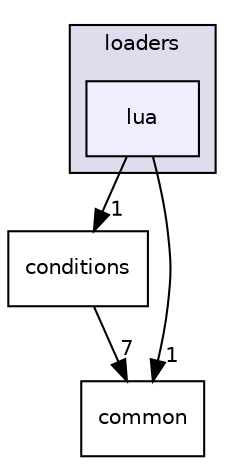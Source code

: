 digraph "/home/mgerhardy/dev/simpleai/src/ai/tree/loaders/lua" {
  compound=true
  node [ fontsize="10", fontname="Helvetica"];
  edge [ labelfontsize="10", labelfontname="Helvetica"];
  subgraph clusterdir_04280633bbaa39fbe350c8eb2fc19a56 {
    graph [ bgcolor="#ddddee", pencolor="black", label="loaders" fontname="Helvetica", fontsize="10", URL="dir_04280633bbaa39fbe350c8eb2fc19a56.html"]
  dir_fb532bd5e497eb869f41cf121f2f4ade [shape=box, label="lua", style="filled", fillcolor="#eeeeff", pencolor="black", URL="dir_fb532bd5e497eb869f41cf121f2f4ade.html"];
  }
  dir_26279f5c56f5918cb81f4f13d1df92ff [shape=box label="conditions" URL="dir_26279f5c56f5918cb81f4f13d1df92ff.html"];
  dir_4c8624fe756ae3c7de80e838bac4bfdf [shape=box label="common" URL="dir_4c8624fe756ae3c7de80e838bac4bfdf.html"];
  dir_26279f5c56f5918cb81f4f13d1df92ff->dir_4c8624fe756ae3c7de80e838bac4bfdf [headlabel="7", labeldistance=1.5 headhref="dir_000005_000003.html"];
  dir_fb532bd5e497eb869f41cf121f2f4ade->dir_26279f5c56f5918cb81f4f13d1df92ff [headlabel="1", labeldistance=1.5 headhref="dir_000011_000005.html"];
  dir_fb532bd5e497eb869f41cf121f2f4ade->dir_4c8624fe756ae3c7de80e838bac4bfdf [headlabel="1", labeldistance=1.5 headhref="dir_000011_000003.html"];
}
